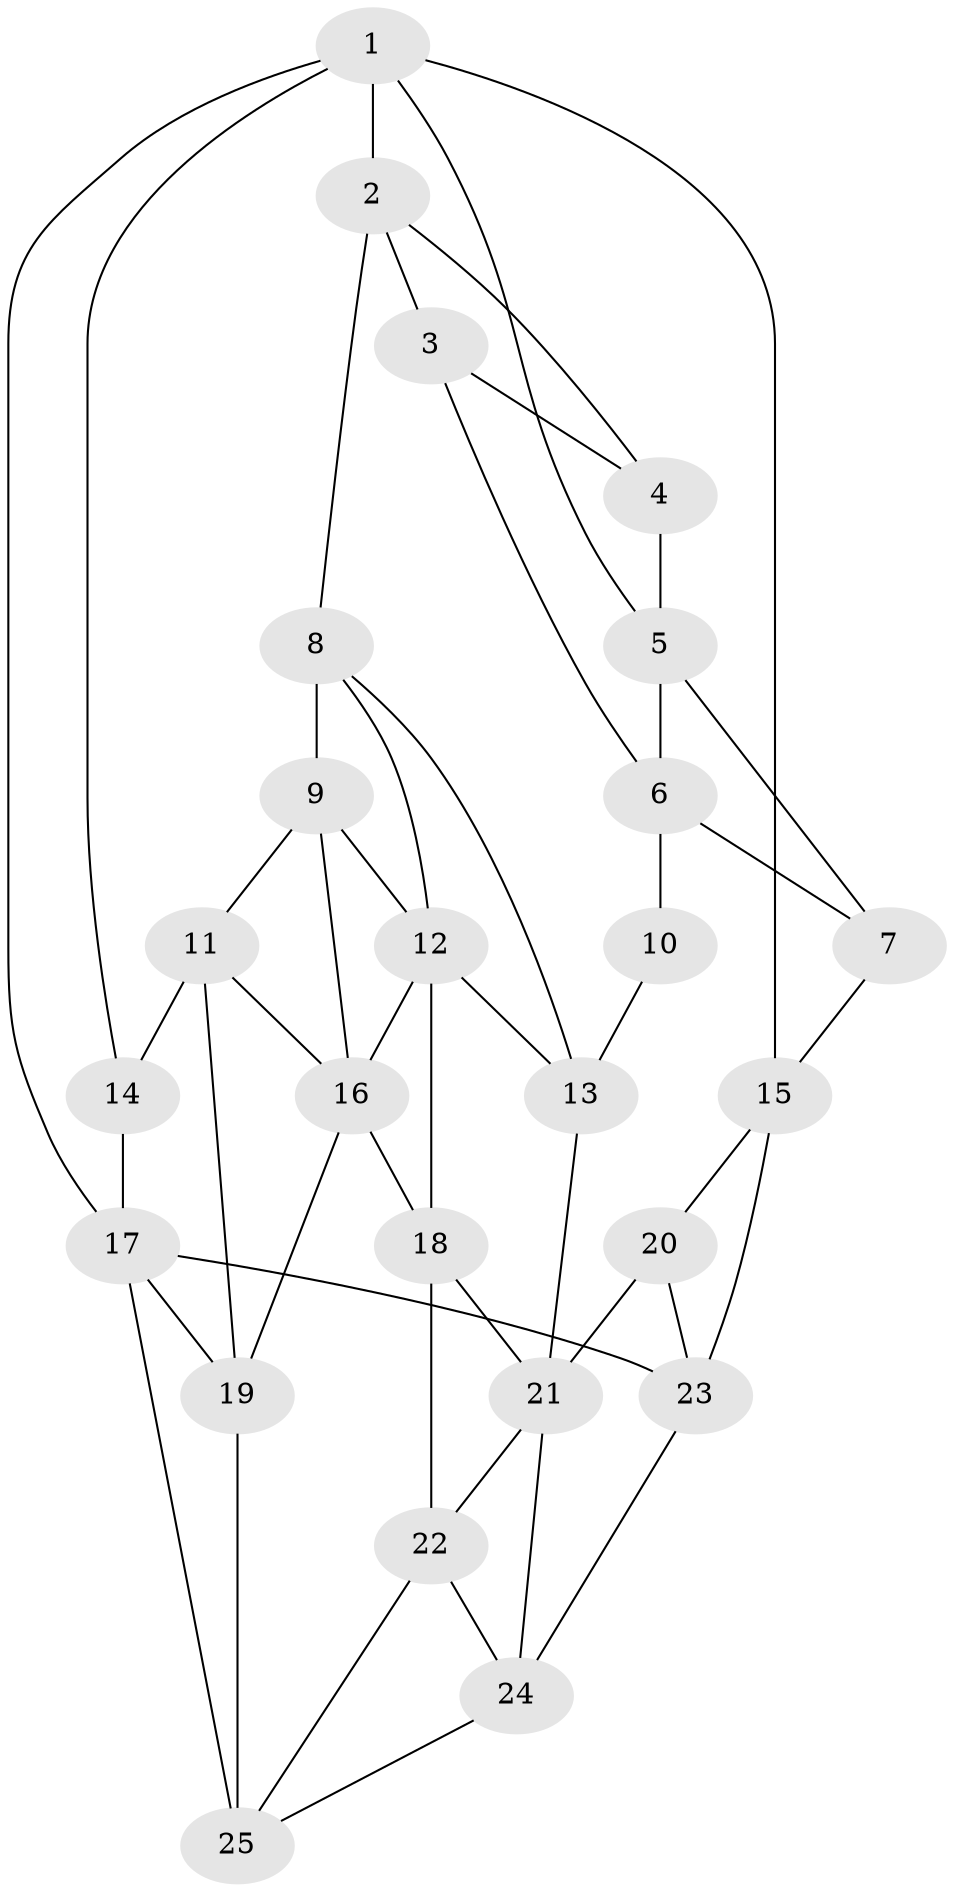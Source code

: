 // original degree distribution, {3: 0.02531645569620253, 5: 0.4810126582278481, 4: 0.26582278481012656, 6: 0.22784810126582278}
// Generated by graph-tools (version 1.1) at 2025/38/03/04/25 23:38:27]
// undirected, 25 vertices, 49 edges
graph export_dot {
  node [color=gray90,style=filled];
  1;
  2;
  3;
  4;
  5;
  6;
  7;
  8;
  9;
  10;
  11;
  12;
  13;
  14;
  15;
  16;
  17;
  18;
  19;
  20;
  21;
  22;
  23;
  24;
  25;
  1 -- 2 [weight=1.0];
  1 -- 5 [weight=1.0];
  1 -- 14 [weight=1.0];
  1 -- 15 [weight=1.0];
  1 -- 17 [weight=1.0];
  2 -- 3 [weight=1.0];
  2 -- 4 [weight=1.0];
  2 -- 8 [weight=2.0];
  3 -- 4 [weight=1.0];
  3 -- 6 [weight=1.0];
  4 -- 5 [weight=2.0];
  5 -- 6 [weight=1.0];
  5 -- 7 [weight=1.0];
  6 -- 7 [weight=1.0];
  6 -- 10 [weight=2.0];
  7 -- 15 [weight=2.0];
  8 -- 9 [weight=1.0];
  8 -- 12 [weight=1.0];
  8 -- 13 [weight=1.0];
  9 -- 11 [weight=1.0];
  9 -- 12 [weight=1.0];
  9 -- 16 [weight=1.0];
  10 -- 13 [weight=2.0];
  11 -- 14 [weight=2.0];
  11 -- 16 [weight=1.0];
  11 -- 19 [weight=1.0];
  12 -- 13 [weight=1.0];
  12 -- 16 [weight=1.0];
  12 -- 18 [weight=1.0];
  13 -- 21 [weight=1.0];
  14 -- 17 [weight=1.0];
  15 -- 20 [weight=1.0];
  15 -- 23 [weight=2.0];
  16 -- 18 [weight=1.0];
  16 -- 19 [weight=1.0];
  17 -- 19 [weight=1.0];
  17 -- 23 [weight=1.0];
  17 -- 25 [weight=2.0];
  18 -- 21 [weight=1.0];
  18 -- 22 [weight=1.0];
  19 -- 25 [weight=1.0];
  20 -- 21 [weight=2.0];
  20 -- 23 [weight=1.0];
  21 -- 22 [weight=1.0];
  21 -- 24 [weight=1.0];
  22 -- 24 [weight=2.0];
  22 -- 25 [weight=1.0];
  23 -- 24 [weight=2.0];
  24 -- 25 [weight=1.0];
}

